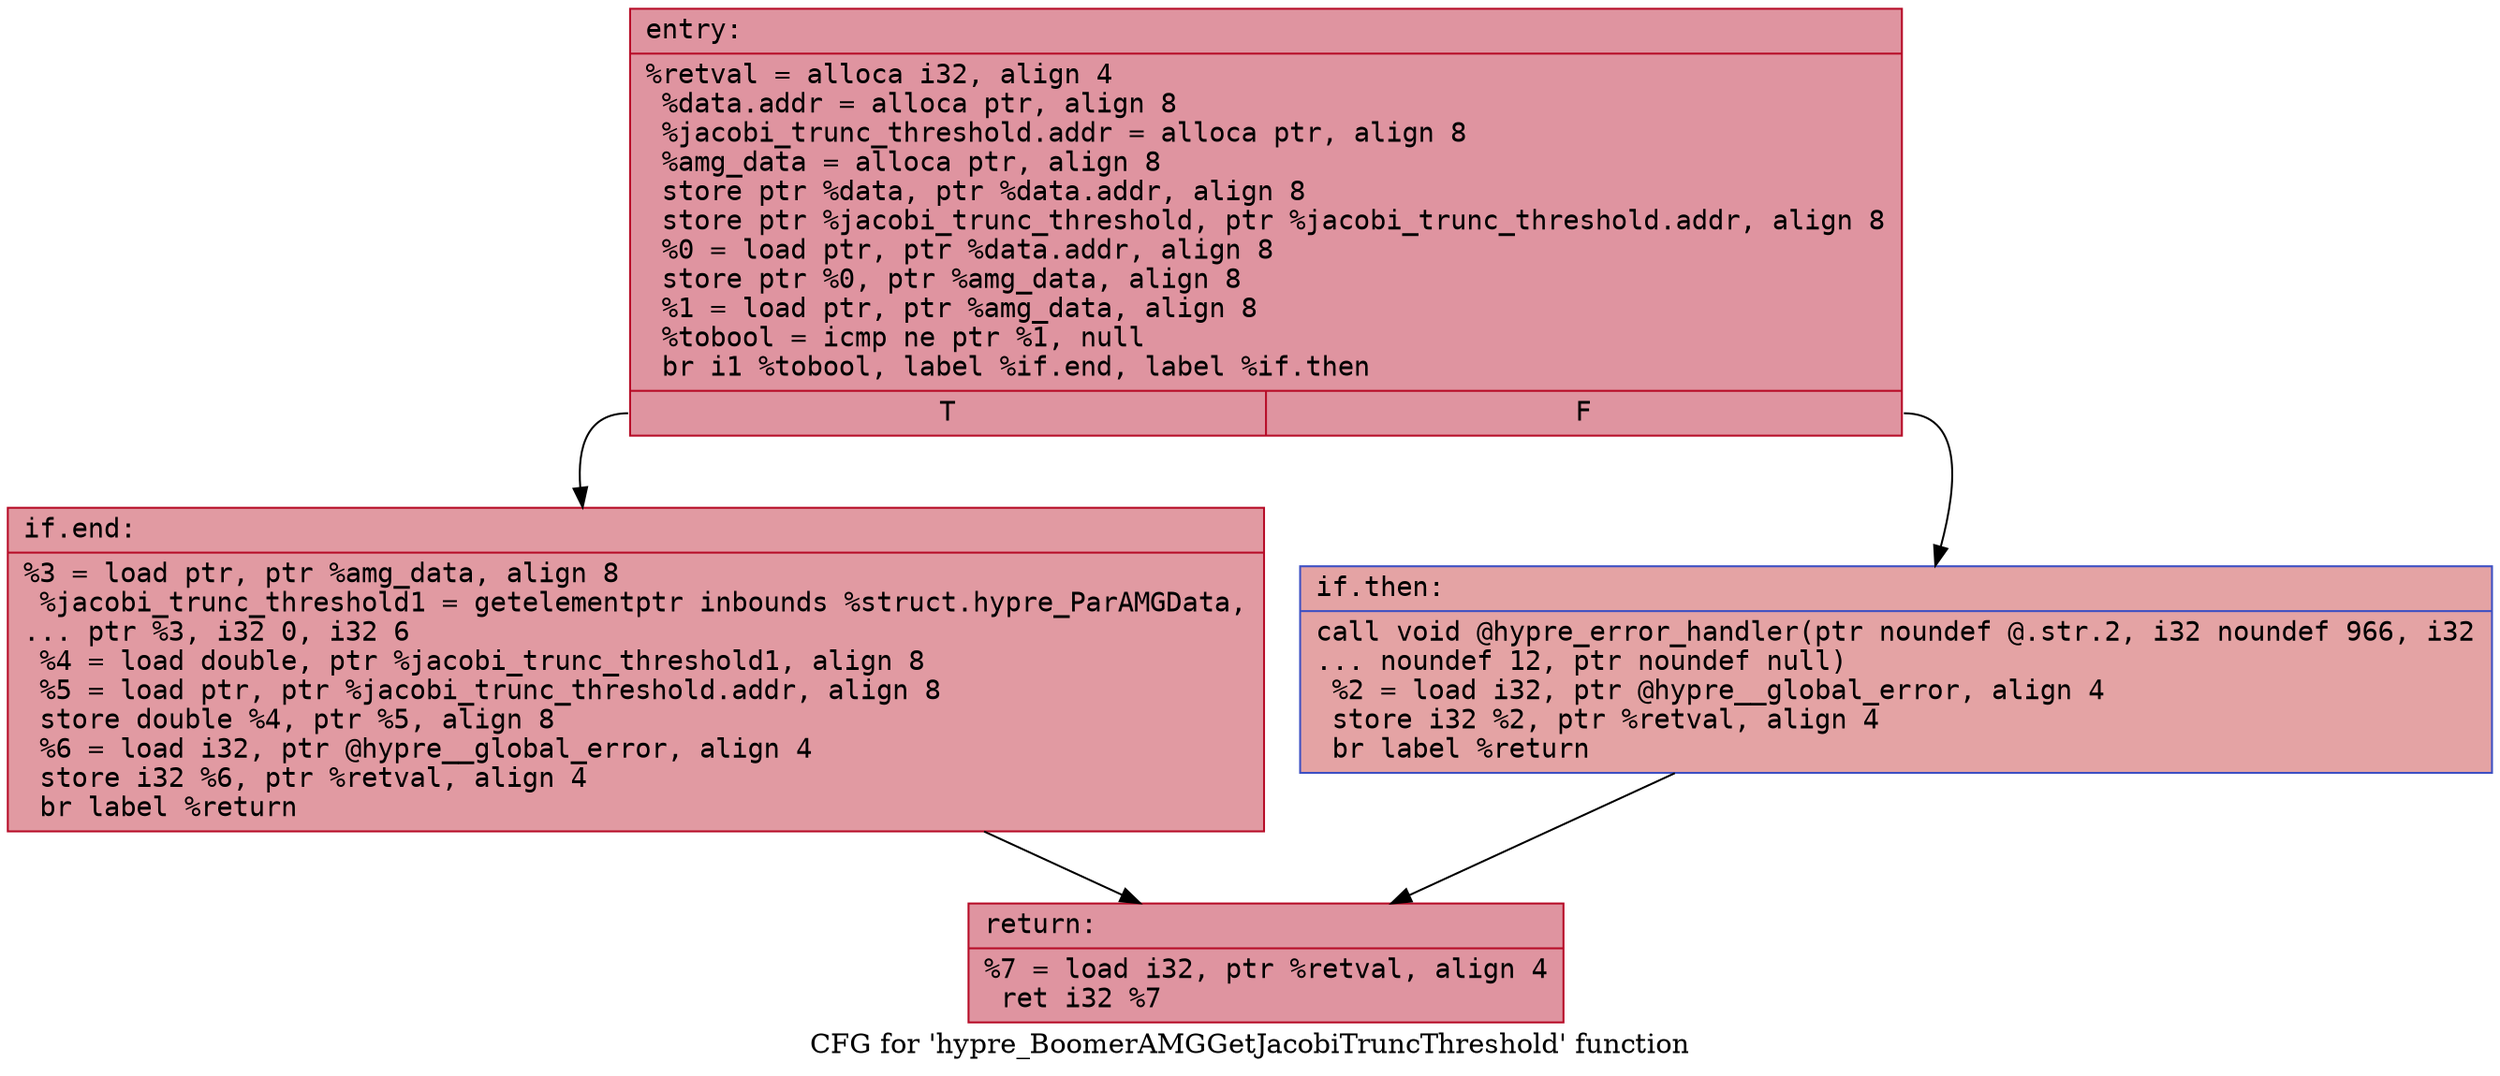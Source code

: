 digraph "CFG for 'hypre_BoomerAMGGetJacobiTruncThreshold' function" {
	label="CFG for 'hypre_BoomerAMGGetJacobiTruncThreshold' function";

	Node0x55fa80a61370 [shape=record,color="#b70d28ff", style=filled, fillcolor="#b70d2870" fontname="Courier",label="{entry:\l|  %retval = alloca i32, align 4\l  %data.addr = alloca ptr, align 8\l  %jacobi_trunc_threshold.addr = alloca ptr, align 8\l  %amg_data = alloca ptr, align 8\l  store ptr %data, ptr %data.addr, align 8\l  store ptr %jacobi_trunc_threshold, ptr %jacobi_trunc_threshold.addr, align 8\l  %0 = load ptr, ptr %data.addr, align 8\l  store ptr %0, ptr %amg_data, align 8\l  %1 = load ptr, ptr %amg_data, align 8\l  %tobool = icmp ne ptr %1, null\l  br i1 %tobool, label %if.end, label %if.then\l|{<s0>T|<s1>F}}"];
	Node0x55fa80a61370:s0 -> Node0x55fa80a61a30[tooltip="entry -> if.end\nProbability 62.50%" ];
	Node0x55fa80a61370:s1 -> Node0x55fa80a61aa0[tooltip="entry -> if.then\nProbability 37.50%" ];
	Node0x55fa80a61aa0 [shape=record,color="#3d50c3ff", style=filled, fillcolor="#c32e3170" fontname="Courier",label="{if.then:\l|  call void @hypre_error_handler(ptr noundef @.str.2, i32 noundef 966, i32\l... noundef 12, ptr noundef null)\l  %2 = load i32, ptr @hypre__global_error, align 4\l  store i32 %2, ptr %retval, align 4\l  br label %return\l}"];
	Node0x55fa80a61aa0 -> Node0x55fa80a61ed0[tooltip="if.then -> return\nProbability 100.00%" ];
	Node0x55fa80a61a30 [shape=record,color="#b70d28ff", style=filled, fillcolor="#bb1b2c70" fontname="Courier",label="{if.end:\l|  %3 = load ptr, ptr %amg_data, align 8\l  %jacobi_trunc_threshold1 = getelementptr inbounds %struct.hypre_ParAMGData,\l... ptr %3, i32 0, i32 6\l  %4 = load double, ptr %jacobi_trunc_threshold1, align 8\l  %5 = load ptr, ptr %jacobi_trunc_threshold.addr, align 8\l  store double %4, ptr %5, align 8\l  %6 = load i32, ptr @hypre__global_error, align 4\l  store i32 %6, ptr %retval, align 4\l  br label %return\l}"];
	Node0x55fa80a61a30 -> Node0x55fa80a61ed0[tooltip="if.end -> return\nProbability 100.00%" ];
	Node0x55fa80a61ed0 [shape=record,color="#b70d28ff", style=filled, fillcolor="#b70d2870" fontname="Courier",label="{return:\l|  %7 = load i32, ptr %retval, align 4\l  ret i32 %7\l}"];
}
